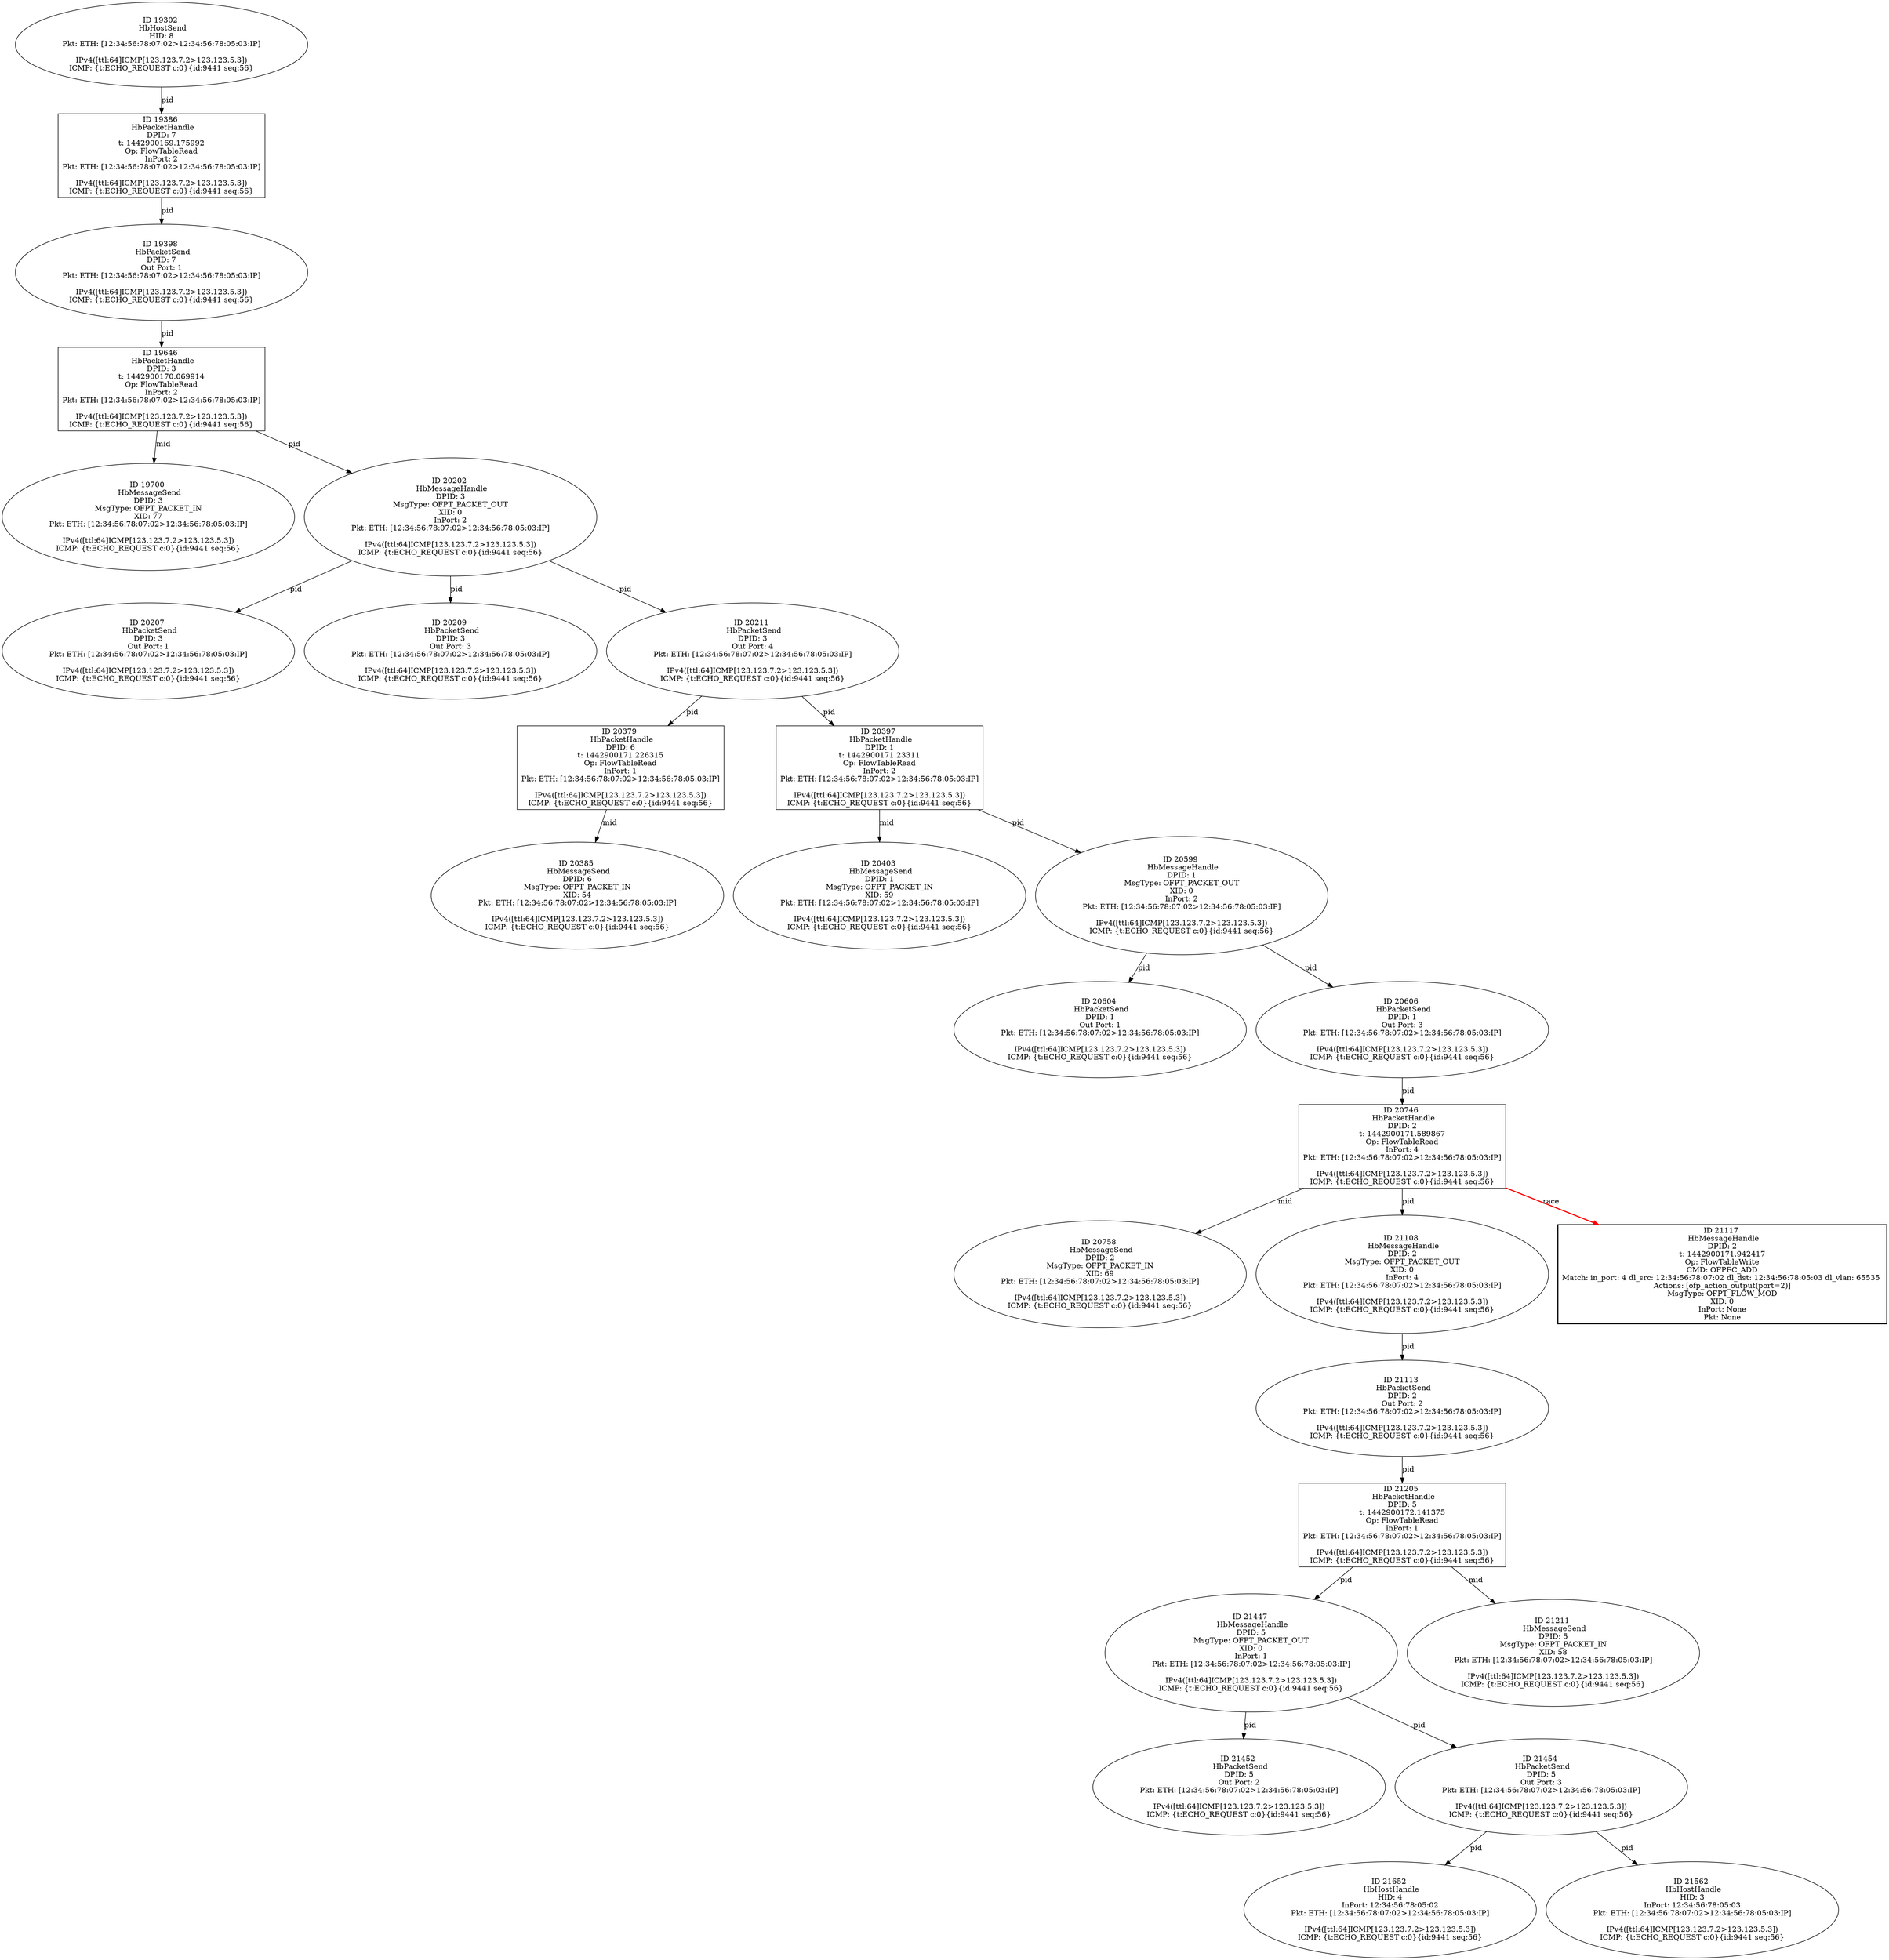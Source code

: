 strict digraph G {
20746 [shape=box, event=<hb_events.HbPacketHandle object at 0x10c68d990>, label="ID 20746 
 HbPacketHandle
DPID: 2
t: 1442900171.589867
Op: FlowTableRead
InPort: 4
Pkt: ETH: [12:34:56:78:07:02>12:34:56:78:05:03:IP]

IPv4([ttl:64]ICMP[123.123.7.2>123.123.5.3])
ICMP: {t:ECHO_REQUEST c:0}{id:9441 seq:56}"];
21652 [shape=oval, event=<hb_events.HbHostHandle object at 0x10c8ecc10>, label="ID 21652 
 HbHostHandle
HID: 4
InPort: 12:34:56:78:05:02
Pkt: ETH: [12:34:56:78:07:02>12:34:56:78:05:03:IP]

IPv4([ttl:64]ICMP[123.123.7.2>123.123.5.3])
ICMP: {t:ECHO_REQUEST c:0}{id:9441 seq:56}"];
20758 [shape=oval, event=<hb_events.HbMessageSend object at 0x10c693b50>, label="ID 20758 
 HbMessageSend
DPID: 2
MsgType: OFPT_PACKET_IN
XID: 69
Pkt: ETH: [12:34:56:78:07:02>12:34:56:78:05:03:IP]

IPv4([ttl:64]ICMP[123.123.7.2>123.123.5.3])
ICMP: {t:ECHO_REQUEST c:0}{id:9441 seq:56}"];
20379 [shape=box, event=<hb_events.HbPacketHandle object at 0x10c5c1fd0>, label="ID 20379 
 HbPacketHandle
DPID: 6
t: 1442900171.226315
Op: FlowTableRead
InPort: 1
Pkt: ETH: [12:34:56:78:07:02>12:34:56:78:05:03:IP]

IPv4([ttl:64]ICMP[123.123.7.2>123.123.5.3])
ICMP: {t:ECHO_REQUEST c:0}{id:9441 seq:56}"];
20385 [shape=oval, event=<hb_events.HbMessageSend object at 0x10c5ce490>, label="ID 20385 
 HbMessageSend
DPID: 6
MsgType: OFPT_PACKET_IN
XID: 54
Pkt: ETH: [12:34:56:78:07:02>12:34:56:78:05:03:IP]

IPv4([ttl:64]ICMP[123.123.7.2>123.123.5.3])
ICMP: {t:ECHO_REQUEST c:0}{id:9441 seq:56}"];
20397 [shape=box, event=<hb_events.HbPacketHandle object at 0x10c5c7310>, label="ID 20397 
 HbPacketHandle
DPID: 1
t: 1442900171.23311
Op: FlowTableRead
InPort: 2
Pkt: ETH: [12:34:56:78:07:02>12:34:56:78:05:03:IP]

IPv4([ttl:64]ICMP[123.123.7.2>123.123.5.3])
ICMP: {t:ECHO_REQUEST c:0}{id:9441 seq:56}"];
20403 [shape=oval, event=<hb_events.HbMessageSend object at 0x10c5d0210>, label="ID 20403 
 HbMessageSend
DPID: 1
MsgType: OFPT_PACKET_IN
XID: 59
Pkt: ETH: [12:34:56:78:07:02>12:34:56:78:05:03:IP]

IPv4([ttl:64]ICMP[123.123.7.2>123.123.5.3])
ICMP: {t:ECHO_REQUEST c:0}{id:9441 seq:56}"];
19700 [shape=oval, event=<hb_events.HbMessageSend object at 0x10c347d50>, label="ID 19700 
 HbMessageSend
DPID: 3
MsgType: OFPT_PACKET_IN
XID: 77
Pkt: ETH: [12:34:56:78:07:02>12:34:56:78:05:03:IP]

IPv4([ttl:64]ICMP[123.123.7.2>123.123.5.3])
ICMP: {t:ECHO_REQUEST c:0}{id:9441 seq:56}"];
19386 [shape=box, event=<hb_events.HbPacketHandle object at 0x10c1ee390>, label="ID 19386 
 HbPacketHandle
DPID: 7
t: 1442900169.175992
Op: FlowTableRead
InPort: 2
Pkt: ETH: [12:34:56:78:07:02>12:34:56:78:05:03:IP]

IPv4([ttl:64]ICMP[123.123.7.2>123.123.5.3])
ICMP: {t:ECHO_REQUEST c:0}{id:9441 seq:56}"];
19646 [shape=box, event=<hb_events.HbPacketHandle object at 0x10c3380d0>, label="ID 19646 
 HbPacketHandle
DPID: 3
t: 1442900170.069914
Op: FlowTableRead
InPort: 2
Pkt: ETH: [12:34:56:78:07:02>12:34:56:78:05:03:IP]

IPv4([ttl:64]ICMP[123.123.7.2>123.123.5.3])
ICMP: {t:ECHO_REQUEST c:0}{id:9441 seq:56}"];
19398 [shape=oval, event=<hb_events.HbPacketSend object at 0x10c1f49d0>, label="ID 19398 
 HbPacketSend
DPID: 7
Out Port: 1
Pkt: ETH: [12:34:56:78:07:02>12:34:56:78:05:03:IP]

IPv4([ttl:64]ICMP[123.123.7.2>123.123.5.3])
ICMP: {t:ECHO_REQUEST c:0}{id:9441 seq:56}"];
21447 [shape=oval, event=<hb_events.HbMessageHandle object at 0x10c883150>, label="ID 21447 
 HbMessageHandle
DPID: 5
MsgType: OFPT_PACKET_OUT
XID: 0
InPort: 1
Pkt: ETH: [12:34:56:78:07:02>12:34:56:78:05:03:IP]

IPv4([ttl:64]ICMP[123.123.7.2>123.123.5.3])
ICMP: {t:ECHO_REQUEST c:0}{id:9441 seq:56}"];
21452 [shape=oval, event=<hb_events.HbPacketSend object at 0x10c883b90>, label="ID 21452 
 HbPacketSend
DPID: 5
Out Port: 2
Pkt: ETH: [12:34:56:78:07:02>12:34:56:78:05:03:IP]

IPv4([ttl:64]ICMP[123.123.7.2>123.123.5.3])
ICMP: {t:ECHO_REQUEST c:0}{id:9441 seq:56}"];
21454 [shape=oval, event=<hb_events.HbPacketSend object at 0x10c883dd0>, label="ID 21454 
 HbPacketSend
DPID: 5
Out Port: 3
Pkt: ETH: [12:34:56:78:07:02>12:34:56:78:05:03:IP]

IPv4([ttl:64]ICMP[123.123.7.2>123.123.5.3])
ICMP: {t:ECHO_REQUEST c:0}{id:9441 seq:56}"];
21205 [shape=box, event=<hb_events.HbPacketHandle object at 0x10c7cba10>, label="ID 21205 
 HbPacketHandle
DPID: 5
t: 1442900172.141375
Op: FlowTableRead
InPort: 1
Pkt: ETH: [12:34:56:78:07:02>12:34:56:78:05:03:IP]

IPv4([ttl:64]ICMP[123.123.7.2>123.123.5.3])
ICMP: {t:ECHO_REQUEST c:0}{id:9441 seq:56}"];
21211 [shape=oval, event=<hb_events.HbMessageSend object at 0x10c7d2f10>, label="ID 21211 
 HbMessageSend
DPID: 5
MsgType: OFPT_PACKET_IN
XID: 58
Pkt: ETH: [12:34:56:78:07:02>12:34:56:78:05:03:IP]

IPv4([ttl:64]ICMP[123.123.7.2>123.123.5.3])
ICMP: {t:ECHO_REQUEST c:0}{id:9441 seq:56}"];
21562 [shape=oval, event=<hb_events.HbHostHandle object at 0x10c89e690>, label="ID 21562 
 HbHostHandle
HID: 3
InPort: 12:34:56:78:05:03
Pkt: ETH: [12:34:56:78:07:02>12:34:56:78:05:03:IP]

IPv4([ttl:64]ICMP[123.123.7.2>123.123.5.3])
ICMP: {t:ECHO_REQUEST c:0}{id:9441 seq:56}"];
19302 [shape=oval, event=<hb_events.HbHostSend object at 0x10c160c50>, label="ID 19302 
 HbHostSend
HID: 8
Pkt: ETH: [12:34:56:78:07:02>12:34:56:78:05:03:IP]

IPv4([ttl:64]ICMP[123.123.7.2>123.123.5.3])
ICMP: {t:ECHO_REQUEST c:0}{id:9441 seq:56}"];
20202 [shape=oval, event=<hb_events.HbMessageHandle object at 0x10c54cfd0>, label="ID 20202 
 HbMessageHandle
DPID: 3
MsgType: OFPT_PACKET_OUT
XID: 0
InPort: 2
Pkt: ETH: [12:34:56:78:07:02>12:34:56:78:05:03:IP]

IPv4([ttl:64]ICMP[123.123.7.2>123.123.5.3])
ICMP: {t:ECHO_REQUEST c:0}{id:9441 seq:56}"];
20207 [shape=oval, event=<hb_events.HbPacketSend object at 0x10c545dd0>, label="ID 20207 
 HbPacketSend
DPID: 3
Out Port: 1
Pkt: ETH: [12:34:56:78:07:02>12:34:56:78:05:03:IP]

IPv4([ttl:64]ICMP[123.123.7.2>123.123.5.3])
ICMP: {t:ECHO_REQUEST c:0}{id:9441 seq:56}"];
20209 [shape=oval, event=<hb_events.HbPacketSend object at 0x10c5250d0>, label="ID 20209 
 HbPacketSend
DPID: 3
Out Port: 3
Pkt: ETH: [12:34:56:78:07:02>12:34:56:78:05:03:IP]

IPv4([ttl:64]ICMP[123.123.7.2>123.123.5.3])
ICMP: {t:ECHO_REQUEST c:0}{id:9441 seq:56}"];
20211 [shape=oval, event=<hb_events.HbPacketSend object at 0x10c5520d0>, label="ID 20211 
 HbPacketSend
DPID: 3
Out Port: 4
Pkt: ETH: [12:34:56:78:07:02>12:34:56:78:05:03:IP]

IPv4([ttl:64]ICMP[123.123.7.2>123.123.5.3])
ICMP: {t:ECHO_REQUEST c:0}{id:9441 seq:56}"];
21108 [shape=oval, event=<hb_events.HbMessageHandle object at 0x10c768ad0>, label="ID 21108 
 HbMessageHandle
DPID: 2
MsgType: OFPT_PACKET_OUT
XID: 0
InPort: 4
Pkt: ETH: [12:34:56:78:07:02>12:34:56:78:05:03:IP]

IPv4([ttl:64]ICMP[123.123.7.2>123.123.5.3])
ICMP: {t:ECHO_REQUEST c:0}{id:9441 seq:56}"];
20599 [shape=oval, event=<hb_events.HbMessageHandle object at 0x10c646510>, label="ID 20599 
 HbMessageHandle
DPID: 1
MsgType: OFPT_PACKET_OUT
XID: 0
InPort: 2
Pkt: ETH: [12:34:56:78:07:02>12:34:56:78:05:03:IP]

IPv4([ttl:64]ICMP[123.123.7.2>123.123.5.3])
ICMP: {t:ECHO_REQUEST c:0}{id:9441 seq:56}"];
21113 [shape=oval, event=<hb_events.HbPacketSend object at 0x10c768f90>, label="ID 21113 
 HbPacketSend
DPID: 2
Out Port: 2
Pkt: ETH: [12:34:56:78:07:02>12:34:56:78:05:03:IP]

IPv4([ttl:64]ICMP[123.123.7.2>123.123.5.3])
ICMP: {t:ECHO_REQUEST c:0}{id:9441 seq:56}"];
20604 [shape=oval, event=<hb_events.HbPacketSend object at 0x10c6469d0>, label="ID 20604 
 HbPacketSend
DPID: 1
Out Port: 1
Pkt: ETH: [12:34:56:78:07:02>12:34:56:78:05:03:IP]

IPv4([ttl:64]ICMP[123.123.7.2>123.123.5.3])
ICMP: {t:ECHO_REQUEST c:0}{id:9441 seq:56}"];
21117 [shape=box, style=bold, event=<hb_events.HbMessageHandle object at 0x10c783710>, label="ID 21117 
 HbMessageHandle
DPID: 2
t: 1442900171.942417
Op: FlowTableWrite
CMD: OFPFC_ADD
Match: in_port: 4 dl_src: 12:34:56:78:07:02 dl_dst: 12:34:56:78:05:03 dl_vlan: 65535 
Actions: [ofp_action_output(port=2)]
MsgType: OFPT_FLOW_MOD
XID: 0
InPort: None
Pkt: None"];
20606 [shape=oval, event=<hb_events.HbPacketSend object at 0x10c64e590>, label="ID 20606 
 HbPacketSend
DPID: 1
Out Port: 3
Pkt: ETH: [12:34:56:78:07:02>12:34:56:78:05:03:IP]

IPv4([ttl:64]ICMP[123.123.7.2>123.123.5.3])
ICMP: {t:ECHO_REQUEST c:0}{id:9441 seq:56}"];
20746 -> 21108  [rel=pid, label=pid];
20746 -> 21117  [harmful=True, color=red, style=bold, rel=race, label=race];
20746 -> 20758  [rel=mid, label=mid];
20379 -> 20385  [rel=mid, label=mid];
20397 -> 20403  [rel=mid, label=mid];
20397 -> 20599  [rel=pid, label=pid];
21108 -> 21113  [rel=pid, label=pid];
19386 -> 19398  [rel=pid, label=pid];
19646 -> 20202  [rel=pid, label=pid];
19646 -> 19700  [rel=mid, label=mid];
19398 -> 19646  [rel=pid, label=pid];
21447 -> 21452  [rel=pid, label=pid];
21447 -> 21454  [rel=pid, label=pid];
21454 -> 21562  [rel=pid, label=pid];
21454 -> 21652  [rel=pid, label=pid];
21205 -> 21211  [rel=mid, label=mid];
21205 -> 21447  [rel=pid, label=pid];
19302 -> 19386  [rel=pid, label=pid];
20202 -> 20209  [rel=pid, label=pid];
20202 -> 20211  [rel=pid, label=pid];
20202 -> 20207  [rel=pid, label=pid];
20211 -> 20379  [rel=pid, label=pid];
20211 -> 20397  [rel=pid, label=pid];
20599 -> 20604  [rel=pid, label=pid];
20599 -> 20606  [rel=pid, label=pid];
21113 -> 21205  [rel=pid, label=pid];
20606 -> 20746  [rel=pid, label=pid];
}
